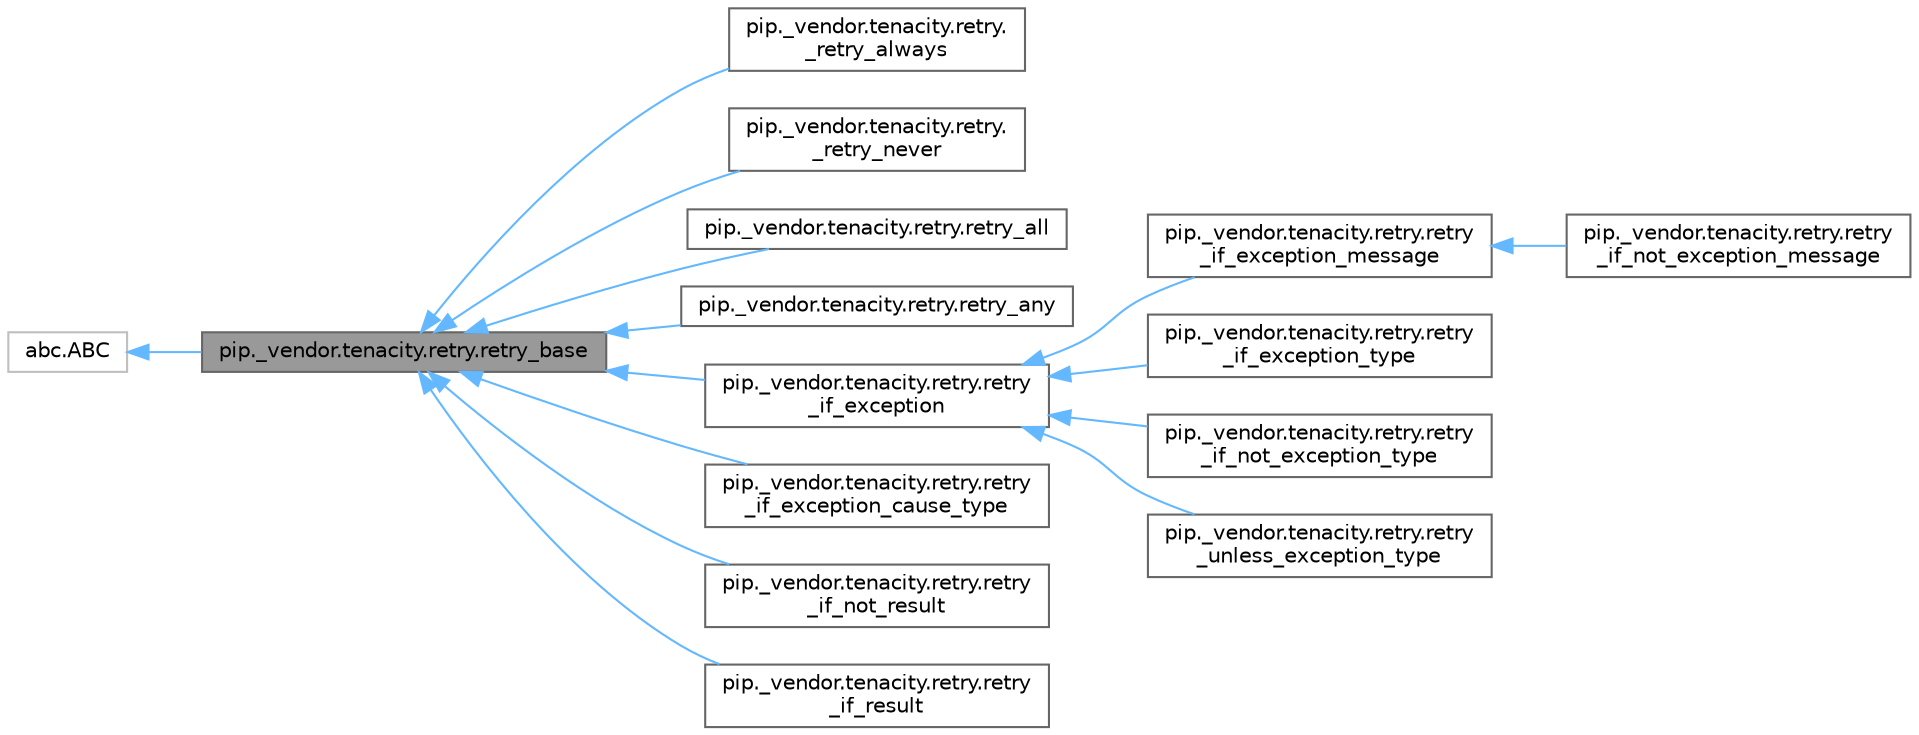 digraph "pip._vendor.tenacity.retry.retry_base"
{
 // LATEX_PDF_SIZE
  bgcolor="transparent";
  edge [fontname=Helvetica,fontsize=10,labelfontname=Helvetica,labelfontsize=10];
  node [fontname=Helvetica,fontsize=10,shape=box,height=0.2,width=0.4];
  rankdir="LR";
  Node1 [id="Node000001",label="pip._vendor.tenacity.retry.retry_base",height=0.2,width=0.4,color="gray40", fillcolor="grey60", style="filled", fontcolor="black",tooltip=" "];
  Node2 -> Node1 [id="edge1_Node000001_Node000002",dir="back",color="steelblue1",style="solid",tooltip=" "];
  Node2 [id="Node000002",label="abc.ABC",height=0.2,width=0.4,color="grey75", fillcolor="white", style="filled",tooltip=" "];
  Node1 -> Node3 [id="edge2_Node000001_Node000003",dir="back",color="steelblue1",style="solid",tooltip=" "];
  Node3 [id="Node000003",label="pip._vendor.tenacity.retry.\l_retry_always",height=0.2,width=0.4,color="gray40", fillcolor="white", style="filled",URL="$dd/d06/classpip_1_1__vendor_1_1tenacity_1_1retry_1_1__retry__always.html",tooltip=" "];
  Node1 -> Node4 [id="edge3_Node000001_Node000004",dir="back",color="steelblue1",style="solid",tooltip=" "];
  Node4 [id="Node000004",label="pip._vendor.tenacity.retry.\l_retry_never",height=0.2,width=0.4,color="gray40", fillcolor="white", style="filled",URL="$dc/d9c/classpip_1_1__vendor_1_1tenacity_1_1retry_1_1__retry__never.html",tooltip=" "];
  Node1 -> Node5 [id="edge4_Node000001_Node000005",dir="back",color="steelblue1",style="solid",tooltip=" "];
  Node5 [id="Node000005",label="pip._vendor.tenacity.retry.retry_all",height=0.2,width=0.4,color="gray40", fillcolor="white", style="filled",URL="$d5/dfc/classpip_1_1__vendor_1_1tenacity_1_1retry_1_1retry__all.html",tooltip=" "];
  Node1 -> Node6 [id="edge5_Node000001_Node000006",dir="back",color="steelblue1",style="solid",tooltip=" "];
  Node6 [id="Node000006",label="pip._vendor.tenacity.retry.retry_any",height=0.2,width=0.4,color="gray40", fillcolor="white", style="filled",URL="$d2/d4e/classpip_1_1__vendor_1_1tenacity_1_1retry_1_1retry__any.html",tooltip=" "];
  Node1 -> Node7 [id="edge6_Node000001_Node000007",dir="back",color="steelblue1",style="solid",tooltip=" "];
  Node7 [id="Node000007",label="pip._vendor.tenacity.retry.retry\l_if_exception",height=0.2,width=0.4,color="gray40", fillcolor="white", style="filled",URL="$d1/d94/classpip_1_1__vendor_1_1tenacity_1_1retry_1_1retry__if__exception.html",tooltip=" "];
  Node7 -> Node8 [id="edge7_Node000007_Node000008",dir="back",color="steelblue1",style="solid",tooltip=" "];
  Node8 [id="Node000008",label="pip._vendor.tenacity.retry.retry\l_if_exception_message",height=0.2,width=0.4,color="gray40", fillcolor="white", style="filled",URL="$d6/d70/classpip_1_1__vendor_1_1tenacity_1_1retry_1_1retry__if__exception__message.html",tooltip=" "];
  Node8 -> Node9 [id="edge8_Node000008_Node000009",dir="back",color="steelblue1",style="solid",tooltip=" "];
  Node9 [id="Node000009",label="pip._vendor.tenacity.retry.retry\l_if_not_exception_message",height=0.2,width=0.4,color="gray40", fillcolor="white", style="filled",URL="$dd/d68/classpip_1_1__vendor_1_1tenacity_1_1retry_1_1retry__if__not__exception__message.html",tooltip=" "];
  Node7 -> Node10 [id="edge9_Node000007_Node000010",dir="back",color="steelblue1",style="solid",tooltip=" "];
  Node10 [id="Node000010",label="pip._vendor.tenacity.retry.retry\l_if_exception_type",height=0.2,width=0.4,color="gray40", fillcolor="white", style="filled",URL="$d2/d4e/classpip_1_1__vendor_1_1tenacity_1_1retry_1_1retry__if__exception__type.html",tooltip=" "];
  Node7 -> Node11 [id="edge10_Node000007_Node000011",dir="back",color="steelblue1",style="solid",tooltip=" "];
  Node11 [id="Node000011",label="pip._vendor.tenacity.retry.retry\l_if_not_exception_type",height=0.2,width=0.4,color="gray40", fillcolor="white", style="filled",URL="$d2/d1e/classpip_1_1__vendor_1_1tenacity_1_1retry_1_1retry__if__not__exception__type.html",tooltip=" "];
  Node7 -> Node12 [id="edge11_Node000007_Node000012",dir="back",color="steelblue1",style="solid",tooltip=" "];
  Node12 [id="Node000012",label="pip._vendor.tenacity.retry.retry\l_unless_exception_type",height=0.2,width=0.4,color="gray40", fillcolor="white", style="filled",URL="$de/dd6/classpip_1_1__vendor_1_1tenacity_1_1retry_1_1retry__unless__exception__type.html",tooltip=" "];
  Node1 -> Node13 [id="edge12_Node000001_Node000013",dir="back",color="steelblue1",style="solid",tooltip=" "];
  Node13 [id="Node000013",label="pip._vendor.tenacity.retry.retry\l_if_exception_cause_type",height=0.2,width=0.4,color="gray40", fillcolor="white", style="filled",URL="$dd/d60/classpip_1_1__vendor_1_1tenacity_1_1retry_1_1retry__if__exception__cause__type.html",tooltip=" "];
  Node1 -> Node14 [id="edge13_Node000001_Node000014",dir="back",color="steelblue1",style="solid",tooltip=" "];
  Node14 [id="Node000014",label="pip._vendor.tenacity.retry.retry\l_if_not_result",height=0.2,width=0.4,color="gray40", fillcolor="white", style="filled",URL="$dd/dc9/classpip_1_1__vendor_1_1tenacity_1_1retry_1_1retry__if__not__result.html",tooltip=" "];
  Node1 -> Node15 [id="edge14_Node000001_Node000015",dir="back",color="steelblue1",style="solid",tooltip=" "];
  Node15 [id="Node000015",label="pip._vendor.tenacity.retry.retry\l_if_result",height=0.2,width=0.4,color="gray40", fillcolor="white", style="filled",URL="$d1/d44/classpip_1_1__vendor_1_1tenacity_1_1retry_1_1retry__if__result.html",tooltip=" "];
}
